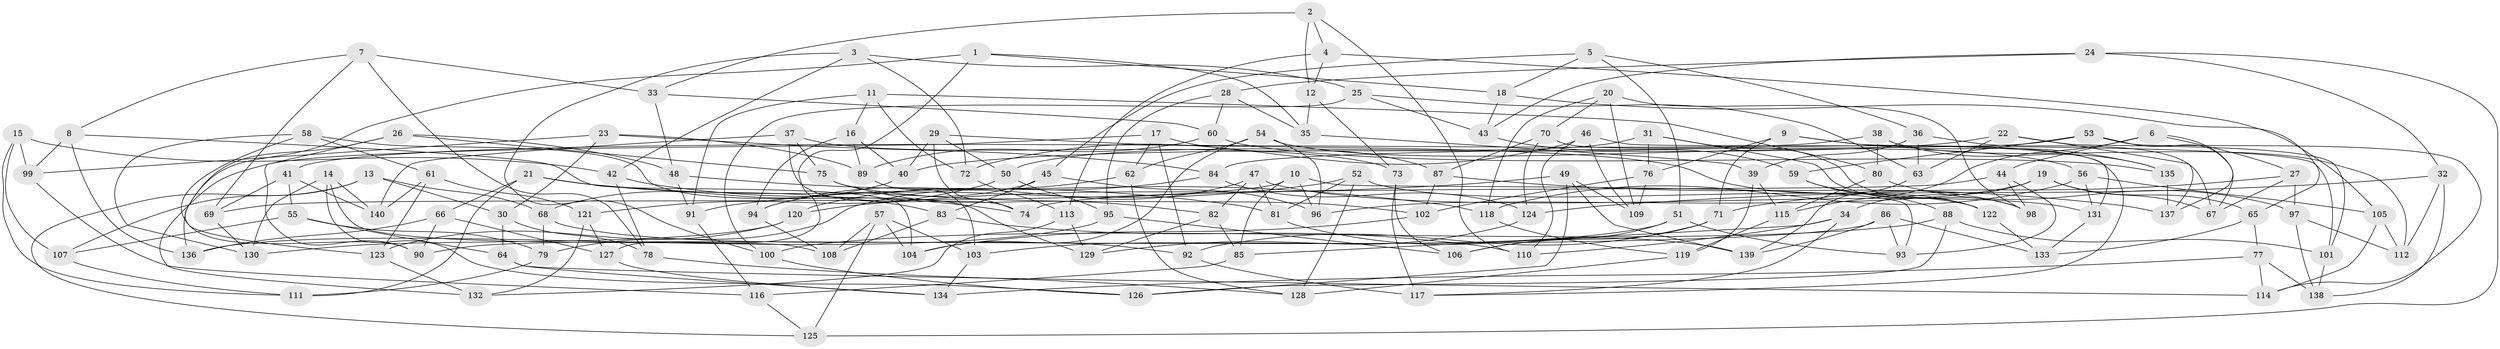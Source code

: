 // Generated by graph-tools (version 1.1) at 2025/38/03/09/25 02:38:19]
// undirected, 140 vertices, 280 edges
graph export_dot {
graph [start="1"]
  node [color=gray90,style=filled];
  1;
  2;
  3;
  4;
  5;
  6;
  7;
  8;
  9;
  10;
  11;
  12;
  13;
  14;
  15;
  16;
  17;
  18;
  19;
  20;
  21;
  22;
  23;
  24;
  25;
  26;
  27;
  28;
  29;
  30;
  31;
  32;
  33;
  34;
  35;
  36;
  37;
  38;
  39;
  40;
  41;
  42;
  43;
  44;
  45;
  46;
  47;
  48;
  49;
  50;
  51;
  52;
  53;
  54;
  55;
  56;
  57;
  58;
  59;
  60;
  61;
  62;
  63;
  64;
  65;
  66;
  67;
  68;
  69;
  70;
  71;
  72;
  73;
  74;
  75;
  76;
  77;
  78;
  79;
  80;
  81;
  82;
  83;
  84;
  85;
  86;
  87;
  88;
  89;
  90;
  91;
  92;
  93;
  94;
  95;
  96;
  97;
  98;
  99;
  100;
  101;
  102;
  103;
  104;
  105;
  106;
  107;
  108;
  109;
  110;
  111;
  112;
  113;
  114;
  115;
  116;
  117;
  118;
  119;
  120;
  121;
  122;
  123;
  124;
  125;
  126;
  127;
  128;
  129;
  130;
  131;
  132;
  133;
  134;
  135;
  136;
  137;
  138;
  139;
  140;
  1 -- 18;
  1 -- 127;
  1 -- 123;
  1 -- 35;
  2 -- 33;
  2 -- 110;
  2 -- 12;
  2 -- 4;
  3 -- 42;
  3 -- 25;
  3 -- 100;
  3 -- 72;
  4 -- 12;
  4 -- 105;
  4 -- 113;
  5 -- 36;
  5 -- 45;
  5 -- 18;
  5 -- 51;
  6 -- 115;
  6 -- 44;
  6 -- 27;
  6 -- 137;
  7 -- 8;
  7 -- 33;
  7 -- 78;
  7 -- 69;
  8 -- 99;
  8 -- 104;
  8 -- 136;
  9 -- 76;
  9 -- 71;
  9 -- 135;
  9 -- 131;
  10 -- 96;
  10 -- 85;
  10 -- 93;
  10 -- 69;
  11 -- 16;
  11 -- 91;
  11 -- 72;
  11 -- 80;
  12 -- 35;
  12 -- 73;
  13 -- 125;
  13 -- 30;
  13 -- 68;
  13 -- 107;
  14 -- 140;
  14 -- 108;
  14 -- 130;
  14 -- 126;
  15 -- 99;
  15 -- 42;
  15 -- 107;
  15 -- 111;
  16 -- 40;
  16 -- 94;
  16 -- 89;
  17 -- 92;
  17 -- 132;
  17 -- 62;
  17 -- 87;
  18 -- 65;
  18 -- 43;
  19 -- 96;
  19 -- 67;
  19 -- 34;
  19 -- 65;
  20 -- 98;
  20 -- 70;
  20 -- 118;
  20 -- 109;
  21 -- 111;
  21 -- 83;
  21 -- 66;
  21 -- 81;
  22 -- 63;
  22 -- 137;
  22 -- 101;
  22 -- 40;
  23 -- 30;
  23 -- 89;
  23 -- 84;
  23 -- 99;
  24 -- 125;
  24 -- 28;
  24 -- 32;
  24 -- 43;
  25 -- 43;
  25 -- 100;
  25 -- 63;
  26 -- 90;
  26 -- 48;
  26 -- 136;
  26 -- 75;
  27 -- 97;
  27 -- 71;
  27 -- 67;
  28 -- 35;
  28 -- 95;
  28 -- 60;
  29 -- 74;
  29 -- 98;
  29 -- 50;
  29 -- 40;
  30 -- 78;
  30 -- 64;
  31 -- 98;
  31 -- 50;
  31 -- 122;
  31 -- 76;
  32 -- 138;
  32 -- 112;
  32 -- 124;
  33 -- 60;
  33 -- 48;
  34 -- 110;
  34 -- 117;
  34 -- 85;
  35 -- 39;
  36 -- 63;
  36 -- 39;
  36 -- 67;
  37 -- 74;
  37 -- 75;
  37 -- 140;
  37 -- 73;
  38 -- 41;
  38 -- 112;
  38 -- 135;
  38 -- 80;
  39 -- 119;
  39 -- 115;
  40 -- 68;
  41 -- 140;
  41 -- 55;
  41 -- 69;
  42 -- 78;
  42 -- 74;
  43 -- 59;
  44 -- 74;
  44 -- 93;
  44 -- 98;
  45 -- 94;
  45 -- 83;
  45 -- 96;
  46 -- 110;
  46 -- 101;
  46 -- 72;
  46 -- 109;
  47 -- 81;
  47 -- 131;
  47 -- 82;
  47 -- 79;
  48 -- 91;
  48 -- 118;
  49 -- 126;
  49 -- 109;
  49 -- 139;
  49 -- 120;
  50 -- 95;
  50 -- 121;
  51 -- 106;
  51 -- 93;
  51 -- 103;
  52 -- 122;
  52 -- 91;
  52 -- 128;
  52 -- 81;
  53 -- 67;
  53 -- 59;
  53 -- 114;
  53 -- 84;
  54 -- 96;
  54 -- 62;
  54 -- 104;
  54 -- 56;
  55 -- 79;
  55 -- 64;
  55 -- 107;
  56 -- 131;
  56 -- 118;
  56 -- 105;
  57 -- 108;
  57 -- 104;
  57 -- 125;
  57 -- 103;
  58 -- 129;
  58 -- 61;
  58 -- 130;
  58 -- 90;
  59 -- 88;
  59 -- 122;
  60 -- 89;
  60 -- 135;
  61 -- 121;
  61 -- 140;
  61 -- 123;
  62 -- 128;
  62 -- 94;
  63 -- 139;
  64 -- 114;
  64 -- 134;
  65 -- 133;
  65 -- 77;
  66 -- 127;
  66 -- 90;
  66 -- 136;
  68 -- 92;
  68 -- 79;
  69 -- 130;
  70 -- 117;
  70 -- 124;
  70 -- 87;
  71 -- 106;
  71 -- 92;
  72 -- 113;
  73 -- 106;
  73 -- 117;
  75 -- 82;
  75 -- 102;
  76 -- 109;
  76 -- 102;
  77 -- 138;
  77 -- 134;
  77 -- 114;
  78 -- 128;
  79 -- 111;
  80 -- 115;
  80 -- 97;
  81 -- 139;
  82 -- 129;
  82 -- 85;
  83 -- 110;
  83 -- 108;
  84 -- 124;
  84 -- 120;
  85 -- 116;
  86 -- 133;
  86 -- 90;
  86 -- 93;
  86 -- 139;
  87 -- 102;
  87 -- 137;
  88 -- 126;
  88 -- 100;
  88 -- 101;
  89 -- 103;
  91 -- 116;
  92 -- 117;
  94 -- 108;
  95 -- 136;
  95 -- 106;
  97 -- 112;
  97 -- 138;
  99 -- 116;
  100 -- 126;
  101 -- 138;
  102 -- 104;
  103 -- 134;
  105 -- 114;
  105 -- 112;
  107 -- 111;
  113 -- 132;
  113 -- 129;
  115 -- 119;
  116 -- 125;
  118 -- 119;
  119 -- 128;
  120 -- 130;
  120 -- 123;
  121 -- 127;
  121 -- 132;
  122 -- 133;
  123 -- 132;
  124 -- 129;
  127 -- 134;
  131 -- 133;
  135 -- 137;
}
